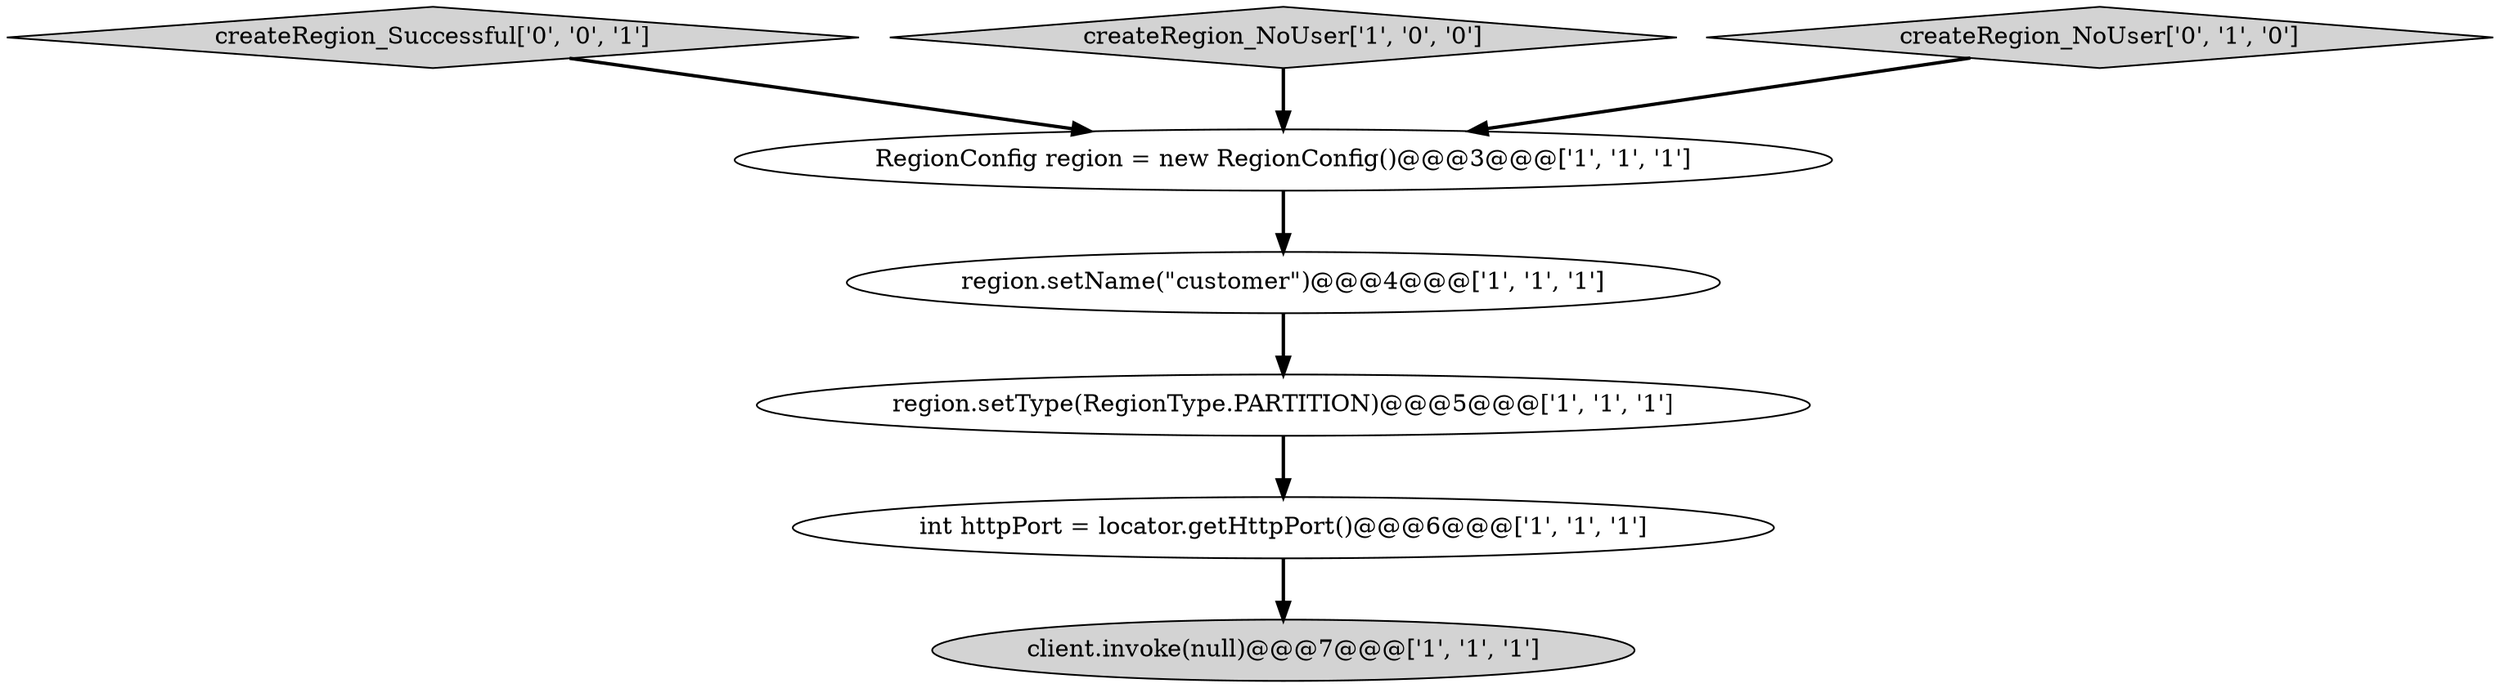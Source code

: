 digraph {
7 [style = filled, label = "createRegion_Successful['0', '0', '1']", fillcolor = lightgray, shape = diamond image = "AAA0AAABBB3BBB"];
5 [style = filled, label = "region.setType(RegionType.PARTITION)@@@5@@@['1', '1', '1']", fillcolor = white, shape = ellipse image = "AAA0AAABBB1BBB"];
3 [style = filled, label = "RegionConfig region = new RegionConfig()@@@3@@@['1', '1', '1']", fillcolor = white, shape = ellipse image = "AAA0AAABBB1BBB"];
4 [style = filled, label = "region.setName(\"customer\")@@@4@@@['1', '1', '1']", fillcolor = white, shape = ellipse image = "AAA0AAABBB1BBB"];
2 [style = filled, label = "client.invoke(null)@@@7@@@['1', '1', '1']", fillcolor = lightgray, shape = ellipse image = "AAA0AAABBB1BBB"];
0 [style = filled, label = "int httpPort = locator.getHttpPort()@@@6@@@['1', '1', '1']", fillcolor = white, shape = ellipse image = "AAA0AAABBB1BBB"];
1 [style = filled, label = "createRegion_NoUser['1', '0', '0']", fillcolor = lightgray, shape = diamond image = "AAA0AAABBB1BBB"];
6 [style = filled, label = "createRegion_NoUser['0', '1', '0']", fillcolor = lightgray, shape = diamond image = "AAA0AAABBB2BBB"];
4->5 [style = bold, label=""];
5->0 [style = bold, label=""];
1->3 [style = bold, label=""];
0->2 [style = bold, label=""];
6->3 [style = bold, label=""];
3->4 [style = bold, label=""];
7->3 [style = bold, label=""];
}

